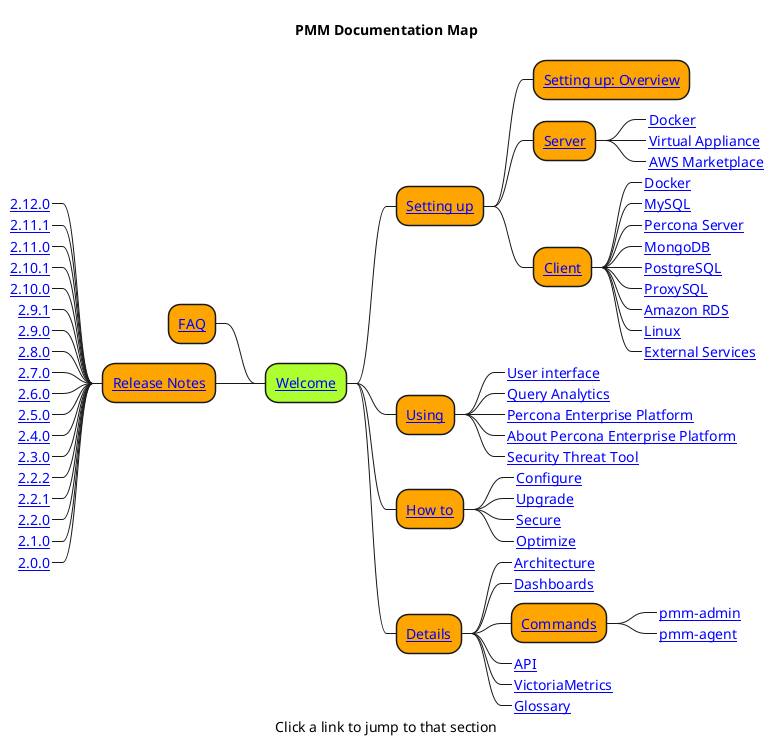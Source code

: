 @startmindmap "PMM_Documentation_Map"
title PMM Documentation Map
caption Click a link to jump to that section


<style>
mindmapDiagram {
  node {
    BackgroundColor Orange
  }
}
</style>

*[#GreenYellow] [[https://www.percona.com/doc/percona-monitoring-and-management/2.x/index.html Welcome]]
** [[https://www.percona.com/doc/percona-monitoring-and-management/2.x/setting-up/ Setting up]]
*** [[https://www.percona.com/doc/percona-monitoring-and-management/2.x/setting-up/index.html Setting up: Overview]]
*** [[https://www.percona.com/doc/percona-monitoring-and-management/2.x/setting-up/server/ Server]]
'****_ [[https://www.percona.com/doc/percona-monitoring-and-management/2.x/setting-up/server/ Setting up PMM Server: Overview]]
****_ [[https://www.percona.com/doc/percona-monitoring-and-management/2.x/setting-up/server/docker.html Docker]]
****_ [[https://www.percona.com/doc/percona-monitoring-and-management/2.x/setting-up/server/virtual-appliance.html Virtual Appliance]]
****_ [[https://www.percona.com/doc/percona-monitoring-and-management/2.x/setting-up/server/aws.html AWS Marketplace]]
*** [[https://www.percona.com/doc/percona-monitoring-and-management/2.x/setting-up/client/ Client]]
'****_ [[https://www.percona.com/doc/percona-monitoring-and-management/2.x/setting-up/client/ Setting up PMM Clients]]
****_ [[https://www.percona.com/doc/percona-monitoring-and-management/2.x/setting-up/client/docker.html Docker]]
****_ [[https://www.percona.com/doc/percona-monitoring-and-management/2.x/setting-up/client/mysql.html MySQL]]
****_ [[https://www.percona.com/doc/percona-monitoring-and-management/2.x/setting-up/client/percona-server.html Percona Server]]
****_ [[https://www.percona.com/doc/percona-monitoring-and-management/2.x/setting-up/client/mongodb.html MongoDB]]
****_ [[https://www.percona.com/doc/percona-monitoring-and-management/2.x/setting-up/client/postgresql.html PostgreSQL]]
****_ [[https://www.percona.com/doc/percona-monitoring-and-management/2.x/setting-up/client/proxysql.html ProxySQL]]
****_ [[https://www.percona.com/doc/percona-monitoring-and-management/2.x/setting-up/client/aws.html Amazon RDS]]
****_ [[https://www.percona.com/doc/percona-monitoring-and-management/2.x/setting-up/client/linux.html Linux]]
****_ [[https://www.percona.com/doc/percona-monitoring-and-management/2.x/setting-up/client/external.html External Services]]
** [[https://www.percona.com/doc/percona-monitoring-and-management/2.x/using/ Using]]
'***_ [[https://www.percona.com/doc/percona-monitoring-and-management/2.x/using/ Using: Overview]]
***_ [[https://www.percona.com/doc/percona-monitoring-and-management/2.x/using/interface.html User interface]]
***_ [[https://www.percona.com/doc/percona-monitoring-and-management/2.x/using/query-analytics.html Query Analytics]]
***_ [[https://www.percona.com/doc/percona-monitoring-and-management/2.x/using/platform/ Percona Enterprise Platform]]
***_ [[https://www.percona.com/doc/percona-monitoring-and-management/2.x/using/platform/ About Percona Enterprise Platform]]
***_ [[https://www.percona.com/doc/percona-monitoring-and-management/2.x/using/platform/security-threat-tool.html Security Threat Tool]]
** [[https://www.percona.com/doc/percona-monitoring-and-management/2.x/how-to/ How to]]
'***_ [[https://www.percona.com/doc/percona-monitoring-and-management/2.x/how-to/ How to: Overview]]
***_ [[https://www.percona.com/doc/percona-monitoring-and-management/2.x/how-to/configure.html Configure]]
***_ [[https://www.percona.com/doc/percona-monitoring-and-management/2.x/how-to/upgrade.html Upgrade]]
***_ [[https://www.percona.com/doc/percona-monitoring-and-management/2.x/how-to/secure.html Secure]]
***_ [[https://www.percona.com/doc/percona-monitoring-and-management/2.x/how-to/optimize.html Optimize]]
** [[https://www.percona.com/doc/percona-monitoring-and-management/2.x/details/ Details]]
'***_ [[https://www.percona.com/doc/percona-monitoring-and-management/2.x/details/ Details: Overview]]
***_ [[https://www.percona.com/doc/percona-monitoring-and-management/2.x/details/architecture.html Architecture]]
***_ [[https://www.percona.com/doc/percona-monitoring-and-management/2.x/details/dashboards/ Dashboards]]
*** [[https://www.percona.com/doc/percona-monitoring-and-management/2.x/details/commands/ Commands]]
****_ [[https://www.percona.com/doc/percona-monitoring-and-management/2.x/details/commands/pmm-admin.html pmm-admin]]
****_ [[https://www.percona.com/doc/percona-monitoring-and-management/2.x/details/commands/pmm-agent.html pmm-agent]]
***_ [[https://www.percona.com/doc/percona-monitoring-and-management/2.x/details/api.html API]]
***_ [[https://www.percona.com/doc/percona-monitoring-and-management/2.x/details/victoria-metrics.html VictoriaMetrics]]
***_ [[https://www.percona.com/doc/percona-monitoring-and-management/2.x/details/glossary.html Glossary]]

left side

** [[https://www.percona.com/doc/percona-monitoring-and-management/2.x/faq.html FAQ]]
** [[https://www.percona.com/doc/percona-monitoring-and-management/2.x/release-notes/ Release Notes]]
***_ [[https://www.percona.com/doc/percona-monitoring-and-management/2.x/release-notes/2.12.0.html 2.12.0]]
***_ [[https://www.percona.com/doc/percona-monitoring-and-management/2.x/release-notes/2.11.1.html 2.11.1]]
***_ [[https://www.percona.com/doc/percona-monitoring-and-management/2.x/release-notes/2.11.0.html 2.11.0]]
***_ [[https://www.percona.com/doc/percona-monitoring-and-management/2.x/release-notes/2.10.1.html 2.10.1]]
***_ [[https://www.percona.com/doc/percona-monitoring-and-management/2.x/release-notes/2.10.0.html 2.10.0]]
***_ [[https://www.percona.com/doc/percona-monitoring-and-management/2.x/release-notes/2.9.1.html 2.9.1]]
***_ [[https://www.percona.com/doc/percona-monitoring-and-management/2.x/release-notes/2.9.0.html 2.9.0]]
***_ [[https://www.percona.com/doc/percona-monitoring-and-management/2.x/release-notes/2.8.0.html 2.8.0]]
***_ [[https://www.percona.com/doc/percona-monitoring-and-management/2.x/release-notes/2.7.0.html 2.7.0]]
***_ [[https://www.percona.com/doc/percona-monitoring-and-management/2.x/release-notes/2.6.0.html 2.6.0]]
***_ [[https://www.percona.com/doc/percona-monitoring-and-management/2.x/release-notes/2.5.0.html 2.5.0]]
***_ [[https://www.percona.com/doc/percona-monitoring-and-management/2.x/release-notes/2.4.0.html 2.4.0]]
***_ [[https://www.percona.com/doc/percona-monitoring-and-management/2.x/release-notes/2.3.0.html 2.3.0]]
***_ [[https://www.percona.com/doc/percona-monitoring-and-management/2.x/release-notes/2.2.2.html 2.2.2]]
***_ [[https://www.percona.com/doc/percona-monitoring-and-management/2.x/release-notes/2.2.1.html 2.2.1]]
***_ [[https://www.percona.com/doc/percona-monitoring-and-management/2.x/release-notes/2.2.0.html 2.2.0]]
***_ [[https://www.percona.com/doc/percona-monitoring-and-management/2.x/release-notes/2.1.0.html 2.1.0]]
***_ [[https://www.percona.com/doc/percona-monitoring-and-management/2.x/release-notes/2.0.0.html 2.0.0]]
@endmindmap
